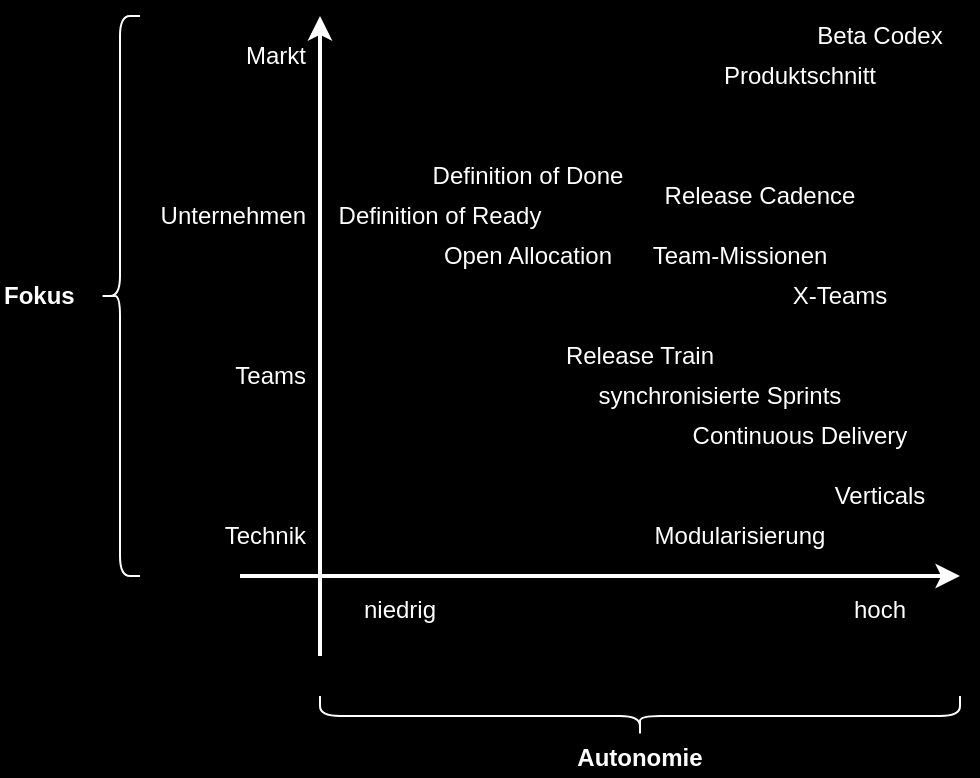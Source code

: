 <mxfile compressed="false" version="14.1.8" type="device">
  <diagram id="W2XAyaw_VnwagG4cYK5v" name="Seite-1">
    <mxGraphModel dx="782" dy="497" grid="1" gridSize="10" guides="1" tooltips="1" connect="1" arrows="1" fold="1" page="1" pageScale="1" pageWidth="827" pageHeight="1169" background="#000000" math="0" shadow="0">
      <root>
        <mxCell id="0" />
        <mxCell id="1" parent="0" />
        <mxCell id="s4AAj0S_o5_bvZBLz9uW-1" value="" style="endArrow=classic;html=1;strokeWidth=2;entryX=1;entryY=0;entryDx=0;entryDy=0;fontColor=#FFFFFF;strokeColor=#FFFFFF;" edge="1" parent="1" target="s4AAj0S_o5_bvZBLz9uW-12">
          <mxGeometry width="50" height="50" relative="1" as="geometry">
            <mxPoint x="360" y="480" as="sourcePoint" />
            <mxPoint x="360" y="120" as="targetPoint" />
          </mxGeometry>
        </mxCell>
        <mxCell id="s4AAj0S_o5_bvZBLz9uW-2" value="" style="endArrow=classic;html=1;strokeWidth=2;entryX=1;entryY=0;entryDx=0;entryDy=0;fontColor=#FFFFFF;strokeColor=#FFFFFF;" edge="1" parent="1" target="s4AAj0S_o5_bvZBLz9uW-4">
          <mxGeometry width="50" height="50" relative="1" as="geometry">
            <mxPoint x="320" y="440" as="sourcePoint" />
            <mxPoint x="720" y="440" as="targetPoint" />
          </mxGeometry>
        </mxCell>
        <mxCell id="s4AAj0S_o5_bvZBLz9uW-3" value="Autonomie" style="text;html=1;strokeColor=none;fillColor=none;align=center;verticalAlign=bottom;whiteSpace=wrap;rounded=0;fontStyle=1;fontColor=#FFFFFF;" vertex="1" parent="1">
          <mxGeometry x="360" y="500" width="320" height="40" as="geometry" />
        </mxCell>
        <mxCell id="s4AAj0S_o5_bvZBLz9uW-4" value="hoch" style="text;html=1;strokeColor=none;fillColor=none;align=center;verticalAlign=top;whiteSpace=wrap;rounded=0;spacingTop=5;spacing=0;fontColor=#FFFFFF;" vertex="1" parent="1">
          <mxGeometry x="600" y="440" width="80" height="40" as="geometry" />
        </mxCell>
        <mxCell id="s4AAj0S_o5_bvZBLz9uW-5" value="niedrig" style="text;html=1;strokeColor=none;fillColor=none;align=center;verticalAlign=top;whiteSpace=wrap;rounded=0;spacingTop=5;spacing=0;fontColor=#FFFFFF;" vertex="1" parent="1">
          <mxGeometry x="360" y="440" width="80" height="40" as="geometry" />
        </mxCell>
        <mxCell id="s4AAj0S_o5_bvZBLz9uW-9" value="Technik" style="text;html=1;strokeColor=none;fillColor=none;align=right;verticalAlign=middle;whiteSpace=wrap;rounded=0;spacingRight=5;fontColor=#FFFFFF;" vertex="1" parent="1">
          <mxGeometry x="280" y="400" width="80" height="40" as="geometry" />
        </mxCell>
        <mxCell id="s4AAj0S_o5_bvZBLz9uW-10" value="Teams" style="text;html=1;strokeColor=none;fillColor=none;align=right;verticalAlign=middle;whiteSpace=wrap;rounded=0;spacingRight=5;fontColor=#FFFFFF;" vertex="1" parent="1">
          <mxGeometry x="280" y="320" width="80" height="40" as="geometry" />
        </mxCell>
        <mxCell id="s4AAj0S_o5_bvZBLz9uW-11" value="Unternehmen" style="text;html=1;strokeColor=none;fillColor=none;align=right;verticalAlign=middle;whiteSpace=wrap;rounded=0;spacingRight=5;fontColor=#FFFFFF;" vertex="1" parent="1">
          <mxGeometry x="280" y="240" width="80" height="40" as="geometry" />
        </mxCell>
        <mxCell id="s4AAj0S_o5_bvZBLz9uW-12" value="Markt" style="text;html=1;strokeColor=none;fillColor=none;align=right;verticalAlign=middle;whiteSpace=wrap;rounded=0;spacingRight=5;fontColor=#FFFFFF;" vertex="1" parent="1">
          <mxGeometry x="280" y="160" width="80" height="40" as="geometry" />
        </mxCell>
        <mxCell id="s4AAj0S_o5_bvZBLz9uW-13" value="Fokus" style="text;html=1;strokeColor=none;fillColor=none;align=left;verticalAlign=middle;whiteSpace=wrap;rounded=0;fontStyle=1;fontColor=#FFFFFF;" vertex="1" parent="1">
          <mxGeometry x="200" y="160" width="120" height="280" as="geometry" />
        </mxCell>
        <mxCell id="s4AAj0S_o5_bvZBLz9uW-18" value="" style="shape=curlyBracket;whiteSpace=wrap;html=1;rounded=1;align=right;strokeWidth=1;fontColor=#FFFFFF;strokeColor=#FFFFFF;" vertex="1" parent="1">
          <mxGeometry x="250" y="160" width="20" height="280" as="geometry" />
        </mxCell>
        <mxCell id="s4AAj0S_o5_bvZBLz9uW-19" value="" style="shape=curlyBracket;whiteSpace=wrap;html=1;rounded=1;strokeWidth=1;align=right;rotation=-90;fontColor=#FFFFFF;strokeColor=#FFFFFF;" vertex="1" parent="1">
          <mxGeometry x="510" y="350" width="20" height="320" as="geometry" />
        </mxCell>
        <mxCell id="s4AAj0S_o5_bvZBLz9uW-20" value="Modularisierung" style="text;html=1;strokeColor=none;fillColor=none;align=center;verticalAlign=middle;whiteSpace=wrap;rounded=0;fontColor=#FFFFFF;" vertex="1" parent="1">
          <mxGeometry x="520" y="410" width="100" height="20" as="geometry" />
        </mxCell>
        <mxCell id="s4AAj0S_o5_bvZBLz9uW-22" value="Verticals" style="text;html=1;strokeColor=none;fillColor=none;align=center;verticalAlign=middle;whiteSpace=wrap;rounded=0;fontColor=#FFFFFF;" vertex="1" parent="1">
          <mxGeometry x="610" y="390" width="60" height="20" as="geometry" />
        </mxCell>
        <mxCell id="s4AAj0S_o5_bvZBLz9uW-23" value="Continuous Delivery" style="text;html=1;strokeColor=none;fillColor=none;align=center;verticalAlign=middle;whiteSpace=wrap;rounded=0;fontColor=#FFFFFF;" vertex="1" parent="1">
          <mxGeometry x="540" y="360" width="120" height="20" as="geometry" />
        </mxCell>
        <mxCell id="s4AAj0S_o5_bvZBLz9uW-24" value="synchronisierte Sprints" style="text;html=1;strokeColor=none;fillColor=none;align=center;verticalAlign=middle;whiteSpace=wrap;rounded=0;fontColor=#FFFFFF;" vertex="1" parent="1">
          <mxGeometry x="490" y="340" width="140" height="20" as="geometry" />
        </mxCell>
        <mxCell id="s4AAj0S_o5_bvZBLz9uW-25" value="Release Train" style="text;html=1;strokeColor=none;fillColor=none;align=center;verticalAlign=middle;whiteSpace=wrap;rounded=0;fontColor=#FFFFFF;" vertex="1" parent="1">
          <mxGeometry x="470" y="320" width="100" height="20" as="geometry" />
        </mxCell>
        <mxCell id="s4AAj0S_o5_bvZBLz9uW-26" value="X-Teams" style="text;html=1;strokeColor=none;fillColor=none;align=center;verticalAlign=middle;whiteSpace=wrap;rounded=0;fontColor=#FFFFFF;" vertex="1" parent="1">
          <mxGeometry x="590" y="290" width="60" height="20" as="geometry" />
        </mxCell>
        <mxCell id="s4AAj0S_o5_bvZBLz9uW-27" value="Team-Missionen" style="text;html=1;strokeColor=none;fillColor=none;align=center;verticalAlign=middle;whiteSpace=wrap;rounded=0;fontColor=#FFFFFF;" vertex="1" parent="1">
          <mxGeometry x="520" y="270" width="100" height="20" as="geometry" />
        </mxCell>
        <mxCell id="s4AAj0S_o5_bvZBLz9uW-28" value="Open Allocation" style="text;html=1;strokeColor=none;fillColor=none;align=center;verticalAlign=middle;whiteSpace=wrap;rounded=0;fontColor=#FFFFFF;" vertex="1" parent="1">
          <mxGeometry x="418" y="270" width="92" height="20" as="geometry" />
        </mxCell>
        <mxCell id="s4AAj0S_o5_bvZBLz9uW-29" value="Definition of Ready" style="text;html=1;strokeColor=none;fillColor=none;align=center;verticalAlign=middle;whiteSpace=wrap;rounded=0;fontColor=#FFFFFF;" vertex="1" parent="1">
          <mxGeometry x="360" y="250" width="120" height="20" as="geometry" />
        </mxCell>
        <mxCell id="s4AAj0S_o5_bvZBLz9uW-30" value="Definition of Done" style="text;html=1;strokeColor=none;fillColor=none;align=center;verticalAlign=middle;whiteSpace=wrap;rounded=0;fontColor=#FFFFFF;" vertex="1" parent="1">
          <mxGeometry x="404" y="230" width="120" height="20" as="geometry" />
        </mxCell>
        <mxCell id="s4AAj0S_o5_bvZBLz9uW-31" value="Release Cadence" style="text;html=1;strokeColor=none;fillColor=none;align=center;verticalAlign=middle;whiteSpace=wrap;rounded=0;fontColor=#FFFFFF;" vertex="1" parent="1">
          <mxGeometry x="530" y="240" width="100" height="20" as="geometry" />
        </mxCell>
        <mxCell id="s4AAj0S_o5_bvZBLz9uW-32" value="Beta Codex" style="text;html=1;strokeColor=none;fillColor=none;align=center;verticalAlign=middle;whiteSpace=wrap;rounded=0;fontColor=#FFFFFF;" vertex="1" parent="1">
          <mxGeometry x="600" y="160" width="80" height="20" as="geometry" />
        </mxCell>
        <mxCell id="s4AAj0S_o5_bvZBLz9uW-33" value="Produktschnitt" style="text;html=1;strokeColor=none;fillColor=none;align=center;verticalAlign=middle;whiteSpace=wrap;rounded=0;fontColor=#FFFFFF;" vertex="1" parent="1">
          <mxGeometry x="560" y="180" width="80" height="20" as="geometry" />
        </mxCell>
      </root>
    </mxGraphModel>
  </diagram>
</mxfile>
